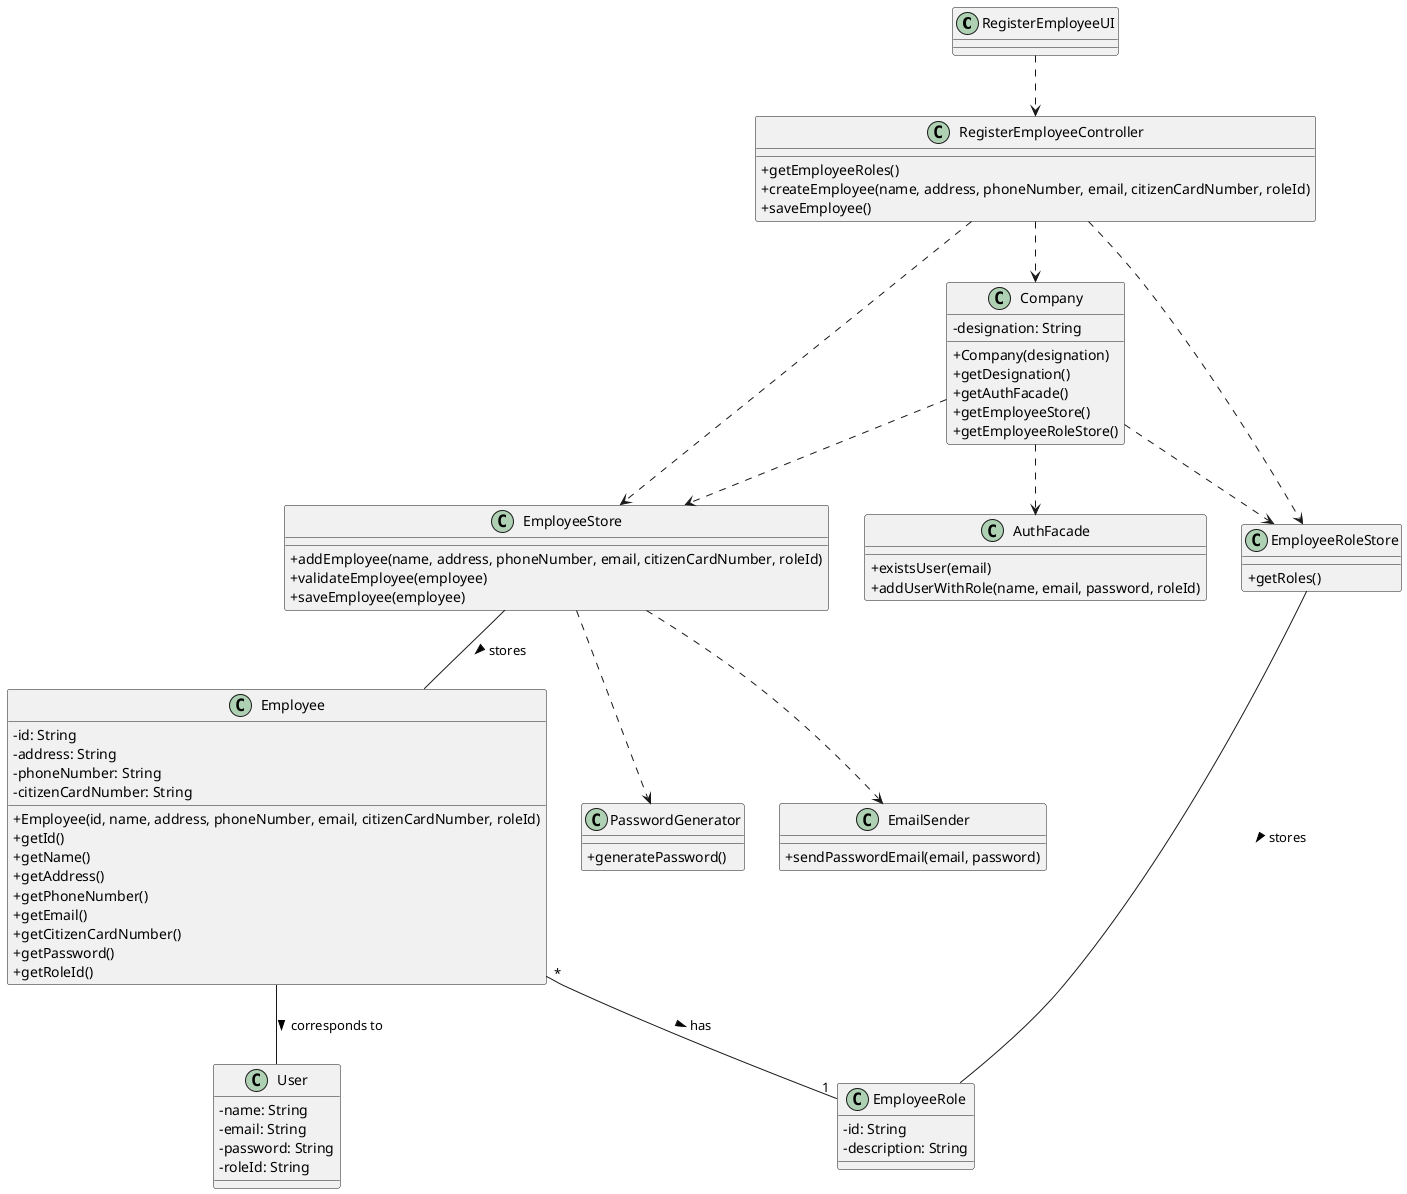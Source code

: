 @startuml US10_CD
skinparam classAttributeIconSize 0

class RegisterEmployeeUI {
}

class RegisterEmployeeController {
  +getEmployeeRoles()
  +createEmployee(name, address, phoneNumber, email, citizenCardNumber, roleId)
  +saveEmployee()
}

class Company {
  -designation: String
  +Company(designation)
  +getDesignation()
  +getAuthFacade()
  +getEmployeeStore()
  +getEmployeeRoleStore()
}

class EmployeeStore {
  +addEmployee(name, address, phoneNumber, email, citizenCardNumber, roleId)
  +validateEmployee(employee)
  +saveEmployee(employee)
}

class Employee {
  -id: String
  -address: String
  -phoneNumber: String
  -citizenCardNumber: String
  +Employee(id, name, address, phoneNumber, email, citizenCardNumber, roleId)
  +getId()
  +getName()
  +getAddress()
  +getPhoneNumber()
  +getEmail()
  +getCitizenCardNumber()
  +getPassword()
  +getRoleId()
}

class EmployeeRoleStore {
  +getRoles()
}

class AuthFacade {
  +existsUser(email)
  +addUserWithRole(name, email, password, roleId)
}

class PasswordGenerator {
  +generatePassword()
}

class EmailSender {
  +sendPasswordEmail(email, password)
}

class User {
  -name: String
  -email: String
  -password: String
  -roleId: String
}

class EmployeeRole {
  -id: String
  -description: String
}

RegisterEmployeeUI ..> RegisterEmployeeController

RegisterEmployeeController ..> EmployeeStore
RegisterEmployeeController ..> Company
' RegisterEmployeeController ..> AuthFacade
RegisterEmployeeController ..> EmployeeRoleStore

' EmployeeStore ..> AuthFacade
EmployeeStore ..> PasswordGenerator
EmployeeStore ..> EmailSender
EmployeeStore -- Employee : stores >

Company ..> AuthFacade
Company ..> EmployeeStore
Company ..> EmployeeRoleStore

Employee -- User : corresponds to >
Employee "*" -- "1" EmployeeRole : has >

EmployeeRoleStore -- EmployeeRole : stores >

@enduml